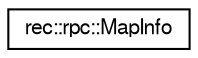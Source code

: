 digraph "Graphical Class Hierarchy"
{
  edge [fontname="FreeSans",fontsize="10",labelfontname="FreeSans",labelfontsize="10"];
  node [fontname="FreeSans",fontsize="10",shape=record];
  rankdir="LR";
  Node1 [label="rec::rpc::MapInfo",height=0.2,width=0.4,color="black", fillcolor="white", style="filled",URL="$a00008.html"];
}
